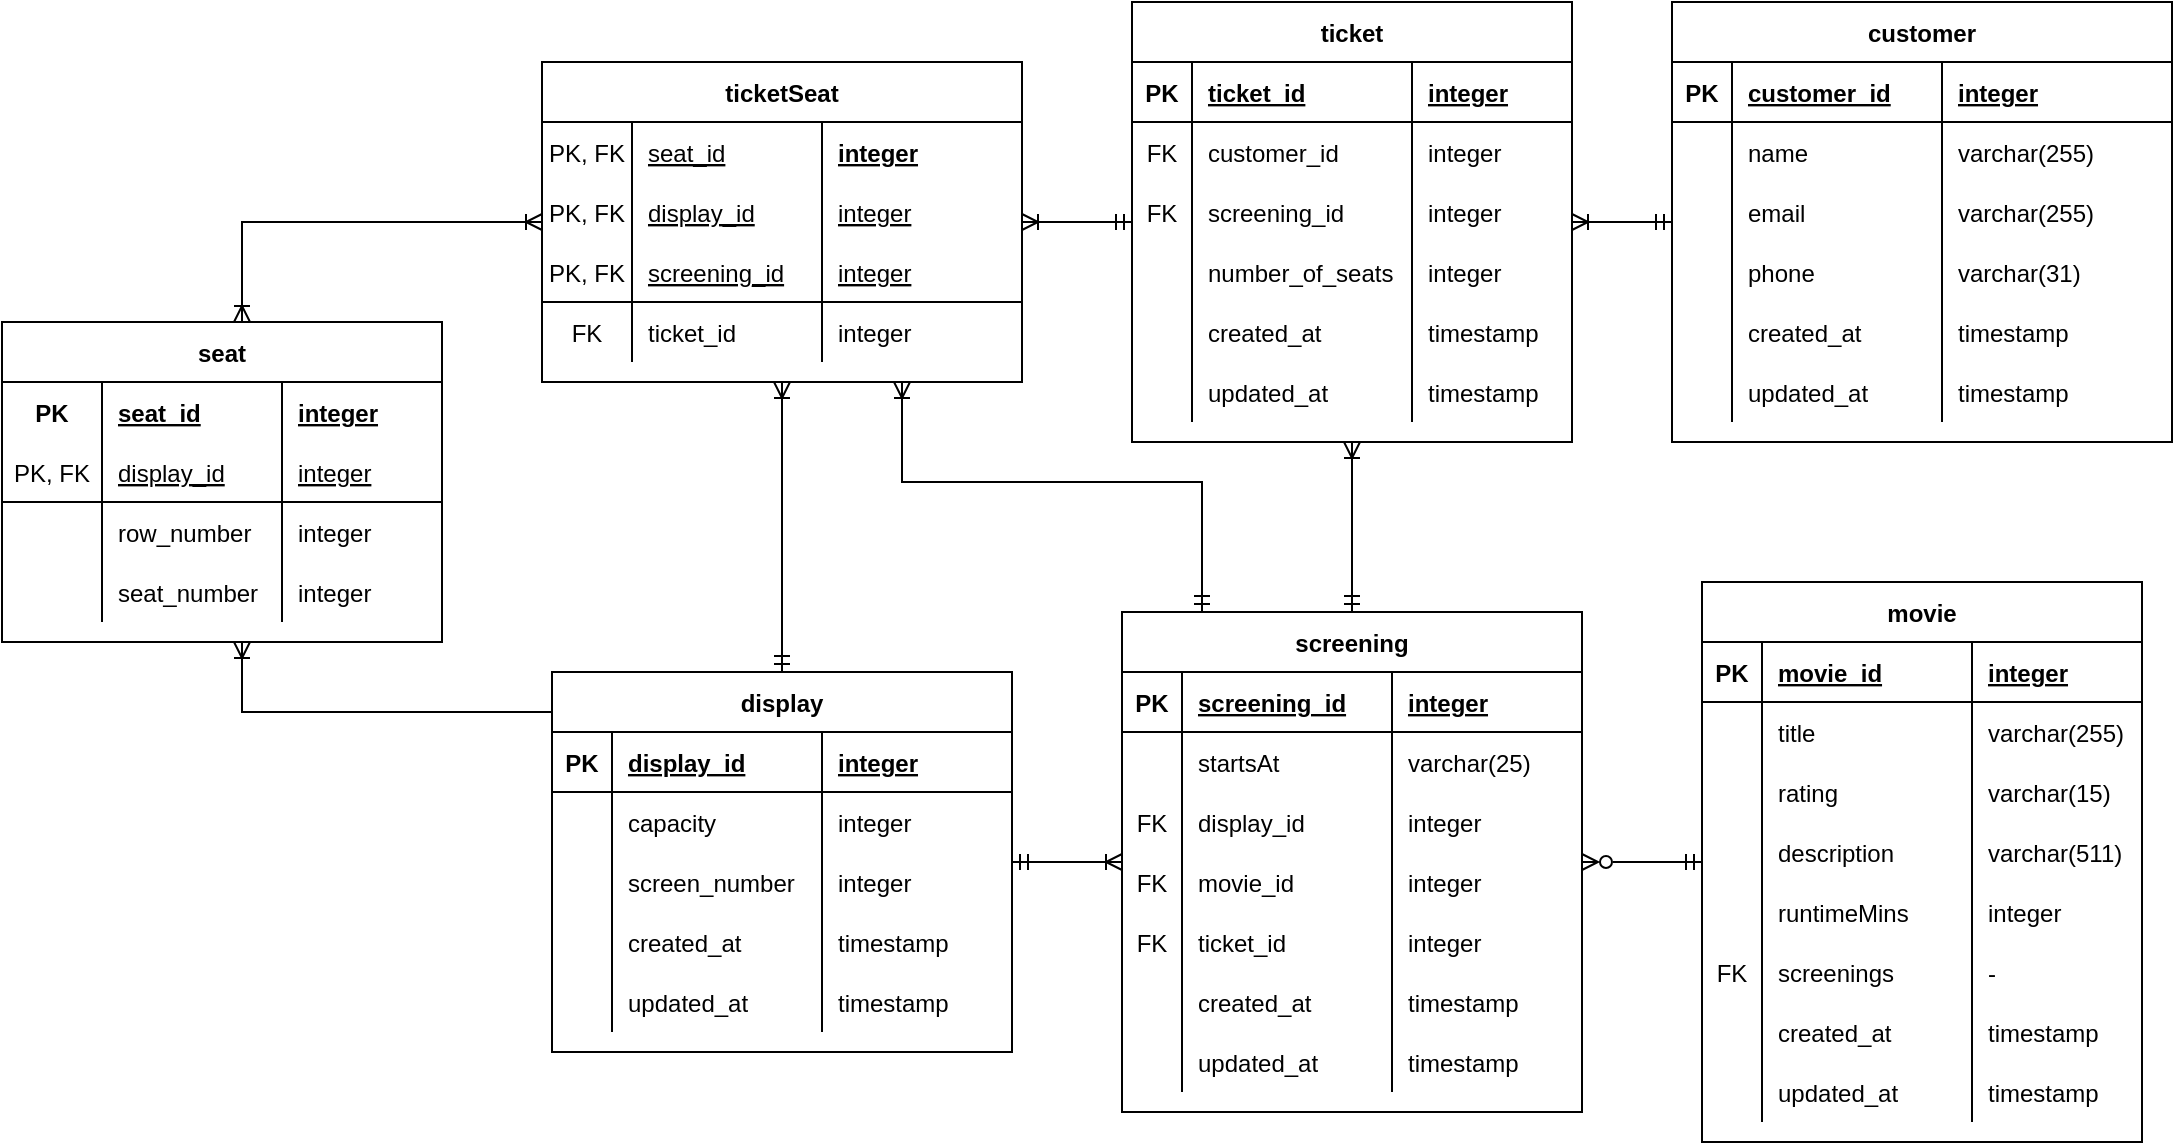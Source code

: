 <mxfile version="23.1.2" type="device">
  <diagram id="R2lEEEUBdFMjLlhIrx00" name="Page-1">
    <mxGraphModel dx="2284" dy="774" grid="1" gridSize="10" guides="1" tooltips="1" connect="1" arrows="1" fold="1" page="1" pageScale="1" pageWidth="850" pageHeight="1100" math="0" shadow="0" extFonts="Permanent Marker^https://fonts.googleapis.com/css?family=Permanent+Marker">
      <root>
        <mxCell id="0" />
        <mxCell id="1" parent="0" />
        <mxCell id="C-vyLk0tnHw3VtMMgP7b-23" value="ticket" style="shape=table;startSize=30;container=1;collapsible=1;childLayout=tableLayout;fixedRows=1;rowLines=0;fontStyle=1;align=center;resizeLast=1;" parent="1" vertex="1">
          <mxGeometry x="285" y="200" width="220" height="220" as="geometry" />
        </mxCell>
        <mxCell id="C-vyLk0tnHw3VtMMgP7b-24" value="" style="shape=partialRectangle;collapsible=0;dropTarget=0;pointerEvents=0;fillColor=none;points=[[0,0.5],[1,0.5]];portConstraint=eastwest;top=0;left=0;right=0;bottom=1;" parent="C-vyLk0tnHw3VtMMgP7b-23" vertex="1">
          <mxGeometry y="30" width="220" height="30" as="geometry" />
        </mxCell>
        <mxCell id="C-vyLk0tnHw3VtMMgP7b-25" value="PK" style="shape=partialRectangle;overflow=hidden;connectable=0;fillColor=none;top=0;left=0;bottom=0;right=0;fontStyle=1;" parent="C-vyLk0tnHw3VtMMgP7b-24" vertex="1">
          <mxGeometry width="30" height="30" as="geometry">
            <mxRectangle width="30" height="30" as="alternateBounds" />
          </mxGeometry>
        </mxCell>
        <mxCell id="C-vyLk0tnHw3VtMMgP7b-26" value="ticket_id" style="shape=partialRectangle;overflow=hidden;connectable=0;fillColor=none;top=0;left=0;bottom=0;right=0;align=left;spacingLeft=6;fontStyle=5;" parent="C-vyLk0tnHw3VtMMgP7b-24" vertex="1">
          <mxGeometry x="30" width="110" height="30" as="geometry">
            <mxRectangle width="110" height="30" as="alternateBounds" />
          </mxGeometry>
        </mxCell>
        <mxCell id="Tf2M2dXs2WBN8A7UbvzI-1" value="integer" style="shape=partialRectangle;overflow=hidden;connectable=0;fillColor=none;top=0;left=0;bottom=0;right=0;align=left;spacingLeft=6;fontStyle=5;" parent="C-vyLk0tnHw3VtMMgP7b-24" vertex="1">
          <mxGeometry x="140" width="80" height="30" as="geometry">
            <mxRectangle width="80" height="30" as="alternateBounds" />
          </mxGeometry>
        </mxCell>
        <mxCell id="C-vyLk0tnHw3VtMMgP7b-27" value="" style="shape=partialRectangle;collapsible=0;dropTarget=0;pointerEvents=0;fillColor=none;points=[[0,0.5],[1,0.5]];portConstraint=eastwest;top=0;left=0;right=0;bottom=0;" parent="C-vyLk0tnHw3VtMMgP7b-23" vertex="1">
          <mxGeometry y="60" width="220" height="30" as="geometry" />
        </mxCell>
        <mxCell id="C-vyLk0tnHw3VtMMgP7b-28" value="FK" style="shape=partialRectangle;overflow=hidden;connectable=0;fillColor=none;top=0;left=0;bottom=0;right=0;" parent="C-vyLk0tnHw3VtMMgP7b-27" vertex="1">
          <mxGeometry width="30" height="30" as="geometry">
            <mxRectangle width="30" height="30" as="alternateBounds" />
          </mxGeometry>
        </mxCell>
        <mxCell id="C-vyLk0tnHw3VtMMgP7b-29" value="customer_id" style="shape=partialRectangle;overflow=hidden;connectable=0;fillColor=none;top=0;left=0;bottom=0;right=0;align=left;spacingLeft=6;" parent="C-vyLk0tnHw3VtMMgP7b-27" vertex="1">
          <mxGeometry x="30" width="110" height="30" as="geometry">
            <mxRectangle width="110" height="30" as="alternateBounds" />
          </mxGeometry>
        </mxCell>
        <mxCell id="Tf2M2dXs2WBN8A7UbvzI-2" value="integer" style="shape=partialRectangle;overflow=hidden;connectable=0;fillColor=none;top=0;left=0;bottom=0;right=0;align=left;spacingLeft=6;" parent="C-vyLk0tnHw3VtMMgP7b-27" vertex="1">
          <mxGeometry x="140" width="80" height="30" as="geometry">
            <mxRectangle width="80" height="30" as="alternateBounds" />
          </mxGeometry>
        </mxCell>
        <mxCell id="Tf2M2dXs2WBN8A7UbvzI-134" value="" style="shape=partialRectangle;collapsible=0;dropTarget=0;pointerEvents=0;fillColor=none;points=[[0,0.5],[1,0.5]];portConstraint=eastwest;top=0;left=0;right=0;bottom=0;" parent="C-vyLk0tnHw3VtMMgP7b-23" vertex="1">
          <mxGeometry y="90" width="220" height="30" as="geometry" />
        </mxCell>
        <mxCell id="Tf2M2dXs2WBN8A7UbvzI-135" value="FK" style="shape=partialRectangle;overflow=hidden;connectable=0;fillColor=none;top=0;left=0;bottom=0;right=0;" parent="Tf2M2dXs2WBN8A7UbvzI-134" vertex="1">
          <mxGeometry width="30" height="30" as="geometry">
            <mxRectangle width="30" height="30" as="alternateBounds" />
          </mxGeometry>
        </mxCell>
        <mxCell id="Tf2M2dXs2WBN8A7UbvzI-136" value="screening_id" style="shape=partialRectangle;overflow=hidden;connectable=0;fillColor=none;top=0;left=0;bottom=0;right=0;align=left;spacingLeft=6;" parent="Tf2M2dXs2WBN8A7UbvzI-134" vertex="1">
          <mxGeometry x="30" width="110" height="30" as="geometry">
            <mxRectangle width="110" height="30" as="alternateBounds" />
          </mxGeometry>
        </mxCell>
        <mxCell id="Tf2M2dXs2WBN8A7UbvzI-137" value="integer" style="shape=partialRectangle;overflow=hidden;connectable=0;fillColor=none;top=0;left=0;bottom=0;right=0;align=left;spacingLeft=6;" parent="Tf2M2dXs2WBN8A7UbvzI-134" vertex="1">
          <mxGeometry x="140" width="80" height="30" as="geometry">
            <mxRectangle width="80" height="30" as="alternateBounds" />
          </mxGeometry>
        </mxCell>
        <mxCell id="Tf2M2dXs2WBN8A7UbvzI-187" value="" style="shape=partialRectangle;collapsible=0;dropTarget=0;pointerEvents=0;fillColor=none;points=[[0,0.5],[1,0.5]];portConstraint=eastwest;top=0;left=0;right=0;bottom=0;" parent="C-vyLk0tnHw3VtMMgP7b-23" vertex="1">
          <mxGeometry y="120" width="220" height="30" as="geometry" />
        </mxCell>
        <mxCell id="Tf2M2dXs2WBN8A7UbvzI-188" value="" style="shape=partialRectangle;overflow=hidden;connectable=0;fillColor=none;top=0;left=0;bottom=0;right=0;" parent="Tf2M2dXs2WBN8A7UbvzI-187" vertex="1">
          <mxGeometry width="30" height="30" as="geometry">
            <mxRectangle width="30" height="30" as="alternateBounds" />
          </mxGeometry>
        </mxCell>
        <mxCell id="Tf2M2dXs2WBN8A7UbvzI-189" value="number_of_seats" style="shape=partialRectangle;overflow=hidden;connectable=0;fillColor=none;top=0;left=0;bottom=0;right=0;align=left;spacingLeft=6;" parent="Tf2M2dXs2WBN8A7UbvzI-187" vertex="1">
          <mxGeometry x="30" width="110" height="30" as="geometry">
            <mxRectangle width="110" height="30" as="alternateBounds" />
          </mxGeometry>
        </mxCell>
        <mxCell id="Tf2M2dXs2WBN8A7UbvzI-190" value="integer" style="shape=partialRectangle;overflow=hidden;connectable=0;fillColor=none;top=0;left=0;bottom=0;right=0;align=left;spacingLeft=6;" parent="Tf2M2dXs2WBN8A7UbvzI-187" vertex="1">
          <mxGeometry x="140" width="80" height="30" as="geometry">
            <mxRectangle width="80" height="30" as="alternateBounds" />
          </mxGeometry>
        </mxCell>
        <mxCell id="XKIDPTuCICJZPU0VLD_5-26" value="" style="shape=partialRectangle;collapsible=0;dropTarget=0;pointerEvents=0;fillColor=none;points=[[0,0.5],[1,0.5]];portConstraint=eastwest;top=0;left=0;right=0;bottom=0;" vertex="1" parent="C-vyLk0tnHw3VtMMgP7b-23">
          <mxGeometry y="150" width="220" height="30" as="geometry" />
        </mxCell>
        <mxCell id="XKIDPTuCICJZPU0VLD_5-27" value="" style="shape=partialRectangle;overflow=hidden;connectable=0;fillColor=none;top=0;left=0;bottom=0;right=0;" vertex="1" parent="XKIDPTuCICJZPU0VLD_5-26">
          <mxGeometry width="30" height="30" as="geometry">
            <mxRectangle width="30" height="30" as="alternateBounds" />
          </mxGeometry>
        </mxCell>
        <mxCell id="XKIDPTuCICJZPU0VLD_5-28" value="created_at" style="shape=partialRectangle;overflow=hidden;connectable=0;fillColor=none;top=0;left=0;bottom=0;right=0;align=left;spacingLeft=6;" vertex="1" parent="XKIDPTuCICJZPU0VLD_5-26">
          <mxGeometry x="30" width="110" height="30" as="geometry">
            <mxRectangle width="110" height="30" as="alternateBounds" />
          </mxGeometry>
        </mxCell>
        <mxCell id="XKIDPTuCICJZPU0VLD_5-29" value="timestamp " style="shape=partialRectangle;overflow=hidden;connectable=0;fillColor=none;top=0;left=0;bottom=0;right=0;align=left;spacingLeft=6;" vertex="1" parent="XKIDPTuCICJZPU0VLD_5-26">
          <mxGeometry x="140" width="80" height="30" as="geometry">
            <mxRectangle width="80" height="30" as="alternateBounds" />
          </mxGeometry>
        </mxCell>
        <mxCell id="XKIDPTuCICJZPU0VLD_5-30" value="" style="shape=partialRectangle;collapsible=0;dropTarget=0;pointerEvents=0;fillColor=none;points=[[0,0.5],[1,0.5]];portConstraint=eastwest;top=0;left=0;right=0;bottom=0;" vertex="1" parent="C-vyLk0tnHw3VtMMgP7b-23">
          <mxGeometry y="180" width="220" height="30" as="geometry" />
        </mxCell>
        <mxCell id="XKIDPTuCICJZPU0VLD_5-31" value="" style="shape=partialRectangle;overflow=hidden;connectable=0;fillColor=none;top=0;left=0;bottom=0;right=0;" vertex="1" parent="XKIDPTuCICJZPU0VLD_5-30">
          <mxGeometry width="30" height="30" as="geometry">
            <mxRectangle width="30" height="30" as="alternateBounds" />
          </mxGeometry>
        </mxCell>
        <mxCell id="XKIDPTuCICJZPU0VLD_5-32" value="updated_at" style="shape=partialRectangle;overflow=hidden;connectable=0;fillColor=none;top=0;left=0;bottom=0;right=0;align=left;spacingLeft=6;" vertex="1" parent="XKIDPTuCICJZPU0VLD_5-30">
          <mxGeometry x="30" width="110" height="30" as="geometry">
            <mxRectangle width="110" height="30" as="alternateBounds" />
          </mxGeometry>
        </mxCell>
        <mxCell id="XKIDPTuCICJZPU0VLD_5-33" value="timestamp " style="shape=partialRectangle;overflow=hidden;connectable=0;fillColor=none;top=0;left=0;bottom=0;right=0;align=left;spacingLeft=6;" vertex="1" parent="XKIDPTuCICJZPU0VLD_5-30">
          <mxGeometry x="140" width="80" height="30" as="geometry">
            <mxRectangle width="80" height="30" as="alternateBounds" />
          </mxGeometry>
        </mxCell>
        <mxCell id="Tf2M2dXs2WBN8A7UbvzI-161" style="edgeStyle=orthogonalEdgeStyle;rounded=0;orthogonalLoop=1;jettySize=auto;html=1;endArrow=ERoneToMany;endFill=0;startArrow=ERmandOne;startFill=0;" parent="1" source="Tf2M2dXs2WBN8A7UbvzI-7" target="C-vyLk0tnHw3VtMMgP7b-23" edge="1">
          <mxGeometry relative="1" as="geometry" />
        </mxCell>
        <mxCell id="XKIDPTuCICJZPU0VLD_5-6" style="edgeStyle=orthogonalEdgeStyle;rounded=0;orthogonalLoop=1;jettySize=auto;html=1;startArrow=ERmandOne;startFill=0;endArrow=ERoneToMany;endFill=0;" edge="1" parent="1" source="Tf2M2dXs2WBN8A7UbvzI-7" target="da01DfQkahHVoAJEi5zR-56">
          <mxGeometry relative="1" as="geometry">
            <Array as="points">
              <mxPoint x="320" y="440" />
              <mxPoint x="170" y="440" />
            </Array>
          </mxGeometry>
        </mxCell>
        <mxCell id="Tf2M2dXs2WBN8A7UbvzI-7" value="screening" style="shape=table;startSize=30;container=1;collapsible=1;childLayout=tableLayout;fixedRows=1;rowLines=0;fontStyle=1;align=center;resizeLast=1;" parent="1" vertex="1">
          <mxGeometry x="280" y="505" width="230" height="250" as="geometry" />
        </mxCell>
        <mxCell id="Tf2M2dXs2WBN8A7UbvzI-8" value="" style="shape=partialRectangle;collapsible=0;dropTarget=0;pointerEvents=0;fillColor=none;points=[[0,0.5],[1,0.5]];portConstraint=eastwest;top=0;left=0;right=0;bottom=1;" parent="Tf2M2dXs2WBN8A7UbvzI-7" vertex="1">
          <mxGeometry y="30" width="230" height="30" as="geometry" />
        </mxCell>
        <mxCell id="Tf2M2dXs2WBN8A7UbvzI-9" value="PK" style="shape=partialRectangle;overflow=hidden;connectable=0;fillColor=none;top=0;left=0;bottom=0;right=0;fontStyle=1;" parent="Tf2M2dXs2WBN8A7UbvzI-8" vertex="1">
          <mxGeometry width="30" height="30" as="geometry">
            <mxRectangle width="30" height="30" as="alternateBounds" />
          </mxGeometry>
        </mxCell>
        <mxCell id="Tf2M2dXs2WBN8A7UbvzI-10" value="screening_id" style="shape=partialRectangle;overflow=hidden;connectable=0;fillColor=none;top=0;left=0;bottom=0;right=0;align=left;spacingLeft=6;fontStyle=5;" parent="Tf2M2dXs2WBN8A7UbvzI-8" vertex="1">
          <mxGeometry x="30" width="105" height="30" as="geometry">
            <mxRectangle width="105" height="30" as="alternateBounds" />
          </mxGeometry>
        </mxCell>
        <mxCell id="Tf2M2dXs2WBN8A7UbvzI-11" value="integer" style="shape=partialRectangle;overflow=hidden;connectable=0;fillColor=none;top=0;left=0;bottom=0;right=0;align=left;spacingLeft=6;fontStyle=5;" parent="Tf2M2dXs2WBN8A7UbvzI-8" vertex="1">
          <mxGeometry x="135" width="95" height="30" as="geometry">
            <mxRectangle width="95" height="30" as="alternateBounds" />
          </mxGeometry>
        </mxCell>
        <mxCell id="Tf2M2dXs2WBN8A7UbvzI-83" value="" style="shape=partialRectangle;collapsible=0;dropTarget=0;pointerEvents=0;fillColor=none;points=[[0,0.5],[1,0.5]];portConstraint=eastwest;top=0;left=0;right=0;bottom=0;" parent="Tf2M2dXs2WBN8A7UbvzI-7" vertex="1">
          <mxGeometry y="60" width="230" height="30" as="geometry" />
        </mxCell>
        <mxCell id="Tf2M2dXs2WBN8A7UbvzI-84" value="" style="shape=partialRectangle;overflow=hidden;connectable=0;fillColor=none;top=0;left=0;bottom=0;right=0;" parent="Tf2M2dXs2WBN8A7UbvzI-83" vertex="1">
          <mxGeometry width="30" height="30" as="geometry">
            <mxRectangle width="30" height="30" as="alternateBounds" />
          </mxGeometry>
        </mxCell>
        <mxCell id="Tf2M2dXs2WBN8A7UbvzI-85" value="startsAt" style="shape=partialRectangle;overflow=hidden;connectable=0;fillColor=none;top=0;left=0;bottom=0;right=0;align=left;spacingLeft=6;" parent="Tf2M2dXs2WBN8A7UbvzI-83" vertex="1">
          <mxGeometry x="30" width="105" height="30" as="geometry">
            <mxRectangle width="105" height="30" as="alternateBounds" />
          </mxGeometry>
        </mxCell>
        <mxCell id="Tf2M2dXs2WBN8A7UbvzI-86" value="varchar(25)" style="shape=partialRectangle;overflow=hidden;connectable=0;fillColor=none;top=0;left=0;bottom=0;right=0;align=left;spacingLeft=6;" parent="Tf2M2dXs2WBN8A7UbvzI-83" vertex="1">
          <mxGeometry x="135" width="95" height="30" as="geometry">
            <mxRectangle width="95" height="30" as="alternateBounds" />
          </mxGeometry>
        </mxCell>
        <mxCell id="Tf2M2dXs2WBN8A7UbvzI-12" value="" style="shape=partialRectangle;collapsible=0;dropTarget=0;pointerEvents=0;fillColor=none;points=[[0,0.5],[1,0.5]];portConstraint=eastwest;top=0;left=0;right=0;bottom=0;" parent="Tf2M2dXs2WBN8A7UbvzI-7" vertex="1">
          <mxGeometry y="90" width="230" height="30" as="geometry" />
        </mxCell>
        <mxCell id="Tf2M2dXs2WBN8A7UbvzI-13" value="FK" style="shape=partialRectangle;overflow=hidden;connectable=0;fillColor=none;top=0;left=0;bottom=0;right=0;" parent="Tf2M2dXs2WBN8A7UbvzI-12" vertex="1">
          <mxGeometry width="30" height="30" as="geometry">
            <mxRectangle width="30" height="30" as="alternateBounds" />
          </mxGeometry>
        </mxCell>
        <mxCell id="Tf2M2dXs2WBN8A7UbvzI-14" value="display_id" style="shape=partialRectangle;overflow=hidden;connectable=0;fillColor=none;top=0;left=0;bottom=0;right=0;align=left;spacingLeft=6;" parent="Tf2M2dXs2WBN8A7UbvzI-12" vertex="1">
          <mxGeometry x="30" width="105" height="30" as="geometry">
            <mxRectangle width="105" height="30" as="alternateBounds" />
          </mxGeometry>
        </mxCell>
        <mxCell id="Tf2M2dXs2WBN8A7UbvzI-15" value="integer" style="shape=partialRectangle;overflow=hidden;connectable=0;fillColor=none;top=0;left=0;bottom=0;right=0;align=left;spacingLeft=6;" parent="Tf2M2dXs2WBN8A7UbvzI-12" vertex="1">
          <mxGeometry x="135" width="95" height="30" as="geometry">
            <mxRectangle width="95" height="30" as="alternateBounds" />
          </mxGeometry>
        </mxCell>
        <mxCell id="Tf2M2dXs2WBN8A7UbvzI-87" value="" style="shape=partialRectangle;collapsible=0;dropTarget=0;pointerEvents=0;fillColor=none;points=[[0,0.5],[1,0.5]];portConstraint=eastwest;top=0;left=0;right=0;bottom=0;" parent="Tf2M2dXs2WBN8A7UbvzI-7" vertex="1">
          <mxGeometry y="120" width="230" height="30" as="geometry" />
        </mxCell>
        <mxCell id="Tf2M2dXs2WBN8A7UbvzI-88" value="FK" style="shape=partialRectangle;overflow=hidden;connectable=0;fillColor=none;top=0;left=0;bottom=0;right=0;" parent="Tf2M2dXs2WBN8A7UbvzI-87" vertex="1">
          <mxGeometry width="30" height="30" as="geometry">
            <mxRectangle width="30" height="30" as="alternateBounds" />
          </mxGeometry>
        </mxCell>
        <mxCell id="Tf2M2dXs2WBN8A7UbvzI-89" value="movie_id" style="shape=partialRectangle;overflow=hidden;connectable=0;fillColor=none;top=0;left=0;bottom=0;right=0;align=left;spacingLeft=6;" parent="Tf2M2dXs2WBN8A7UbvzI-87" vertex="1">
          <mxGeometry x="30" width="105" height="30" as="geometry">
            <mxRectangle width="105" height="30" as="alternateBounds" />
          </mxGeometry>
        </mxCell>
        <mxCell id="Tf2M2dXs2WBN8A7UbvzI-90" value="integer" style="shape=partialRectangle;overflow=hidden;connectable=0;fillColor=none;top=0;left=0;bottom=0;right=0;align=left;spacingLeft=6;" parent="Tf2M2dXs2WBN8A7UbvzI-87" vertex="1">
          <mxGeometry x="135" width="95" height="30" as="geometry">
            <mxRectangle width="95" height="30" as="alternateBounds" />
          </mxGeometry>
        </mxCell>
        <mxCell id="Tf2M2dXs2WBN8A7UbvzI-162" value="" style="shape=partialRectangle;collapsible=0;dropTarget=0;pointerEvents=0;fillColor=none;points=[[0,0.5],[1,0.5]];portConstraint=eastwest;top=0;left=0;right=0;bottom=0;" parent="Tf2M2dXs2WBN8A7UbvzI-7" vertex="1">
          <mxGeometry y="150" width="230" height="30" as="geometry" />
        </mxCell>
        <mxCell id="Tf2M2dXs2WBN8A7UbvzI-163" value="FK" style="shape=partialRectangle;overflow=hidden;connectable=0;fillColor=none;top=0;left=0;bottom=0;right=0;" parent="Tf2M2dXs2WBN8A7UbvzI-162" vertex="1">
          <mxGeometry width="30" height="30" as="geometry">
            <mxRectangle width="30" height="30" as="alternateBounds" />
          </mxGeometry>
        </mxCell>
        <mxCell id="Tf2M2dXs2WBN8A7UbvzI-164" value="ticket_id" style="shape=partialRectangle;overflow=hidden;connectable=0;fillColor=none;top=0;left=0;bottom=0;right=0;align=left;spacingLeft=6;" parent="Tf2M2dXs2WBN8A7UbvzI-162" vertex="1">
          <mxGeometry x="30" width="105" height="30" as="geometry">
            <mxRectangle width="105" height="30" as="alternateBounds" />
          </mxGeometry>
        </mxCell>
        <mxCell id="Tf2M2dXs2WBN8A7UbvzI-165" value="integer" style="shape=partialRectangle;overflow=hidden;connectable=0;fillColor=none;top=0;left=0;bottom=0;right=0;align=left;spacingLeft=6;" parent="Tf2M2dXs2WBN8A7UbvzI-162" vertex="1">
          <mxGeometry x="135" width="95" height="30" as="geometry">
            <mxRectangle width="95" height="30" as="alternateBounds" />
          </mxGeometry>
        </mxCell>
        <mxCell id="Tf2M2dXs2WBN8A7UbvzI-126" value="" style="shape=partialRectangle;collapsible=0;dropTarget=0;pointerEvents=0;fillColor=none;points=[[0,0.5],[1,0.5]];portConstraint=eastwest;top=0;left=0;right=0;bottom=0;" parent="Tf2M2dXs2WBN8A7UbvzI-7" vertex="1">
          <mxGeometry y="180" width="230" height="30" as="geometry" />
        </mxCell>
        <mxCell id="Tf2M2dXs2WBN8A7UbvzI-127" value="" style="shape=partialRectangle;overflow=hidden;connectable=0;fillColor=none;top=0;left=0;bottom=0;right=0;" parent="Tf2M2dXs2WBN8A7UbvzI-126" vertex="1">
          <mxGeometry width="30" height="30" as="geometry">
            <mxRectangle width="30" height="30" as="alternateBounds" />
          </mxGeometry>
        </mxCell>
        <mxCell id="Tf2M2dXs2WBN8A7UbvzI-128" value="created_at" style="shape=partialRectangle;overflow=hidden;connectable=0;fillColor=none;top=0;left=0;bottom=0;right=0;align=left;spacingLeft=6;" parent="Tf2M2dXs2WBN8A7UbvzI-126" vertex="1">
          <mxGeometry x="30" width="105" height="30" as="geometry">
            <mxRectangle width="105" height="30" as="alternateBounds" />
          </mxGeometry>
        </mxCell>
        <mxCell id="Tf2M2dXs2WBN8A7UbvzI-129" value="timestamp " style="shape=partialRectangle;overflow=hidden;connectable=0;fillColor=none;top=0;left=0;bottom=0;right=0;align=left;spacingLeft=6;" parent="Tf2M2dXs2WBN8A7UbvzI-126" vertex="1">
          <mxGeometry x="135" width="95" height="30" as="geometry">
            <mxRectangle width="95" height="30" as="alternateBounds" />
          </mxGeometry>
        </mxCell>
        <mxCell id="Tf2M2dXs2WBN8A7UbvzI-130" value="" style="shape=partialRectangle;collapsible=0;dropTarget=0;pointerEvents=0;fillColor=none;points=[[0,0.5],[1,0.5]];portConstraint=eastwest;top=0;left=0;right=0;bottom=0;" parent="Tf2M2dXs2WBN8A7UbvzI-7" vertex="1">
          <mxGeometry y="210" width="230" height="30" as="geometry" />
        </mxCell>
        <mxCell id="Tf2M2dXs2WBN8A7UbvzI-131" value="" style="shape=partialRectangle;overflow=hidden;connectable=0;fillColor=none;top=0;left=0;bottom=0;right=0;" parent="Tf2M2dXs2WBN8A7UbvzI-130" vertex="1">
          <mxGeometry width="30" height="30" as="geometry">
            <mxRectangle width="30" height="30" as="alternateBounds" />
          </mxGeometry>
        </mxCell>
        <mxCell id="Tf2M2dXs2WBN8A7UbvzI-132" value="updated_at" style="shape=partialRectangle;overflow=hidden;connectable=0;fillColor=none;top=0;left=0;bottom=0;right=0;align=left;spacingLeft=6;" parent="Tf2M2dXs2WBN8A7UbvzI-130" vertex="1">
          <mxGeometry x="30" width="105" height="30" as="geometry">
            <mxRectangle width="105" height="30" as="alternateBounds" />
          </mxGeometry>
        </mxCell>
        <mxCell id="Tf2M2dXs2WBN8A7UbvzI-133" value="timestamp " style="shape=partialRectangle;overflow=hidden;connectable=0;fillColor=none;top=0;left=0;bottom=0;right=0;align=left;spacingLeft=6;" parent="Tf2M2dXs2WBN8A7UbvzI-130" vertex="1">
          <mxGeometry x="135" width="95" height="30" as="geometry">
            <mxRectangle width="95" height="30" as="alternateBounds" />
          </mxGeometry>
        </mxCell>
        <mxCell id="Tf2M2dXs2WBN8A7UbvzI-16" value="movie" style="shape=table;startSize=30;container=1;collapsible=1;childLayout=tableLayout;fixedRows=1;rowLines=0;fontStyle=1;align=center;resizeLast=1;" parent="1" vertex="1">
          <mxGeometry x="570" y="490" width="220" height="280" as="geometry" />
        </mxCell>
        <mxCell id="Tf2M2dXs2WBN8A7UbvzI-17" value="" style="shape=partialRectangle;collapsible=0;dropTarget=0;pointerEvents=0;fillColor=none;points=[[0,0.5],[1,0.5]];portConstraint=eastwest;top=0;left=0;right=0;bottom=1;" parent="Tf2M2dXs2WBN8A7UbvzI-16" vertex="1">
          <mxGeometry y="30" width="220" height="30" as="geometry" />
        </mxCell>
        <mxCell id="Tf2M2dXs2WBN8A7UbvzI-18" value="PK" style="shape=partialRectangle;overflow=hidden;connectable=0;fillColor=none;top=0;left=0;bottom=0;right=0;fontStyle=1;" parent="Tf2M2dXs2WBN8A7UbvzI-17" vertex="1">
          <mxGeometry width="30" height="30" as="geometry">
            <mxRectangle width="30" height="30" as="alternateBounds" />
          </mxGeometry>
        </mxCell>
        <mxCell id="Tf2M2dXs2WBN8A7UbvzI-19" value="movie_id" style="shape=partialRectangle;overflow=hidden;connectable=0;fillColor=none;top=0;left=0;bottom=0;right=0;align=left;spacingLeft=6;fontStyle=5;" parent="Tf2M2dXs2WBN8A7UbvzI-17" vertex="1">
          <mxGeometry x="30" width="105" height="30" as="geometry">
            <mxRectangle width="105" height="30" as="alternateBounds" />
          </mxGeometry>
        </mxCell>
        <mxCell id="Tf2M2dXs2WBN8A7UbvzI-20" value="integer" style="shape=partialRectangle;overflow=hidden;connectable=0;fillColor=none;top=0;left=0;bottom=0;right=0;align=left;spacingLeft=6;fontStyle=5;" parent="Tf2M2dXs2WBN8A7UbvzI-17" vertex="1">
          <mxGeometry x="135" width="85" height="30" as="geometry">
            <mxRectangle width="85" height="30" as="alternateBounds" />
          </mxGeometry>
        </mxCell>
        <mxCell id="Tf2M2dXs2WBN8A7UbvzI-21" value="" style="shape=partialRectangle;collapsible=0;dropTarget=0;pointerEvents=0;fillColor=none;points=[[0,0.5],[1,0.5]];portConstraint=eastwest;top=0;left=0;right=0;bottom=0;" parent="Tf2M2dXs2WBN8A7UbvzI-16" vertex="1">
          <mxGeometry y="60" width="220" height="30" as="geometry" />
        </mxCell>
        <mxCell id="Tf2M2dXs2WBN8A7UbvzI-22" value="" style="shape=partialRectangle;overflow=hidden;connectable=0;fillColor=none;top=0;left=0;bottom=0;right=0;" parent="Tf2M2dXs2WBN8A7UbvzI-21" vertex="1">
          <mxGeometry width="30" height="30" as="geometry">
            <mxRectangle width="30" height="30" as="alternateBounds" />
          </mxGeometry>
        </mxCell>
        <mxCell id="Tf2M2dXs2WBN8A7UbvzI-23" value="title" style="shape=partialRectangle;overflow=hidden;connectable=0;fillColor=none;top=0;left=0;bottom=0;right=0;align=left;spacingLeft=6;" parent="Tf2M2dXs2WBN8A7UbvzI-21" vertex="1">
          <mxGeometry x="30" width="105" height="30" as="geometry">
            <mxRectangle width="105" height="30" as="alternateBounds" />
          </mxGeometry>
        </mxCell>
        <mxCell id="Tf2M2dXs2WBN8A7UbvzI-24" value="varchar(255)" style="shape=partialRectangle;overflow=hidden;connectable=0;fillColor=none;top=0;left=0;bottom=0;right=0;align=left;spacingLeft=6;" parent="Tf2M2dXs2WBN8A7UbvzI-21" vertex="1">
          <mxGeometry x="135" width="85" height="30" as="geometry">
            <mxRectangle width="85" height="30" as="alternateBounds" />
          </mxGeometry>
        </mxCell>
        <mxCell id="Tf2M2dXs2WBN8A7UbvzI-42" value="" style="shape=partialRectangle;collapsible=0;dropTarget=0;pointerEvents=0;fillColor=none;points=[[0,0.5],[1,0.5]];portConstraint=eastwest;top=0;left=0;right=0;bottom=0;" parent="Tf2M2dXs2WBN8A7UbvzI-16" vertex="1">
          <mxGeometry y="90" width="220" height="30" as="geometry" />
        </mxCell>
        <mxCell id="Tf2M2dXs2WBN8A7UbvzI-43" value="" style="shape=partialRectangle;overflow=hidden;connectable=0;fillColor=none;top=0;left=0;bottom=0;right=0;" parent="Tf2M2dXs2WBN8A7UbvzI-42" vertex="1">
          <mxGeometry width="30" height="30" as="geometry">
            <mxRectangle width="30" height="30" as="alternateBounds" />
          </mxGeometry>
        </mxCell>
        <mxCell id="Tf2M2dXs2WBN8A7UbvzI-44" value="rating" style="shape=partialRectangle;overflow=hidden;connectable=0;fillColor=none;top=0;left=0;bottom=0;right=0;align=left;spacingLeft=6;" parent="Tf2M2dXs2WBN8A7UbvzI-42" vertex="1">
          <mxGeometry x="30" width="105" height="30" as="geometry">
            <mxRectangle width="105" height="30" as="alternateBounds" />
          </mxGeometry>
        </mxCell>
        <mxCell id="Tf2M2dXs2WBN8A7UbvzI-45" value="varchar(15)" style="shape=partialRectangle;overflow=hidden;connectable=0;fillColor=none;top=0;left=0;bottom=0;right=0;align=left;spacingLeft=6;" parent="Tf2M2dXs2WBN8A7UbvzI-42" vertex="1">
          <mxGeometry x="135" width="85" height="30" as="geometry">
            <mxRectangle width="85" height="30" as="alternateBounds" />
          </mxGeometry>
        </mxCell>
        <mxCell id="Tf2M2dXs2WBN8A7UbvzI-46" value="" style="shape=partialRectangle;collapsible=0;dropTarget=0;pointerEvents=0;fillColor=none;points=[[0,0.5],[1,0.5]];portConstraint=eastwest;top=0;left=0;right=0;bottom=0;" parent="Tf2M2dXs2WBN8A7UbvzI-16" vertex="1">
          <mxGeometry y="120" width="220" height="30" as="geometry" />
        </mxCell>
        <mxCell id="Tf2M2dXs2WBN8A7UbvzI-47" value="" style="shape=partialRectangle;overflow=hidden;connectable=0;fillColor=none;top=0;left=0;bottom=0;right=0;" parent="Tf2M2dXs2WBN8A7UbvzI-46" vertex="1">
          <mxGeometry width="30" height="30" as="geometry">
            <mxRectangle width="30" height="30" as="alternateBounds" />
          </mxGeometry>
        </mxCell>
        <mxCell id="Tf2M2dXs2WBN8A7UbvzI-48" value="description" style="shape=partialRectangle;overflow=hidden;connectable=0;fillColor=none;top=0;left=0;bottom=0;right=0;align=left;spacingLeft=6;" parent="Tf2M2dXs2WBN8A7UbvzI-46" vertex="1">
          <mxGeometry x="30" width="105" height="30" as="geometry">
            <mxRectangle width="105" height="30" as="alternateBounds" />
          </mxGeometry>
        </mxCell>
        <mxCell id="Tf2M2dXs2WBN8A7UbvzI-49" value="varchar(511)" style="shape=partialRectangle;overflow=hidden;connectable=0;fillColor=none;top=0;left=0;bottom=0;right=0;align=left;spacingLeft=6;" parent="Tf2M2dXs2WBN8A7UbvzI-46" vertex="1">
          <mxGeometry x="135" width="85" height="30" as="geometry">
            <mxRectangle width="85" height="30" as="alternateBounds" />
          </mxGeometry>
        </mxCell>
        <mxCell id="Tf2M2dXs2WBN8A7UbvzI-67" value="" style="shape=partialRectangle;collapsible=0;dropTarget=0;pointerEvents=0;fillColor=none;points=[[0,0.5],[1,0.5]];portConstraint=eastwest;top=0;left=0;right=0;bottom=0;" parent="Tf2M2dXs2WBN8A7UbvzI-16" vertex="1">
          <mxGeometry y="150" width="220" height="30" as="geometry" />
        </mxCell>
        <mxCell id="Tf2M2dXs2WBN8A7UbvzI-68" value="" style="shape=partialRectangle;overflow=hidden;connectable=0;fillColor=none;top=0;left=0;bottom=0;right=0;" parent="Tf2M2dXs2WBN8A7UbvzI-67" vertex="1">
          <mxGeometry width="30" height="30" as="geometry">
            <mxRectangle width="30" height="30" as="alternateBounds" />
          </mxGeometry>
        </mxCell>
        <mxCell id="Tf2M2dXs2WBN8A7UbvzI-69" value="runtimeMins" style="shape=partialRectangle;overflow=hidden;connectable=0;fillColor=none;top=0;left=0;bottom=0;right=0;align=left;spacingLeft=6;" parent="Tf2M2dXs2WBN8A7UbvzI-67" vertex="1">
          <mxGeometry x="30" width="105" height="30" as="geometry">
            <mxRectangle width="105" height="30" as="alternateBounds" />
          </mxGeometry>
        </mxCell>
        <mxCell id="Tf2M2dXs2WBN8A7UbvzI-70" value="integer" style="shape=partialRectangle;overflow=hidden;connectable=0;fillColor=none;top=0;left=0;bottom=0;right=0;align=left;spacingLeft=6;" parent="Tf2M2dXs2WBN8A7UbvzI-67" vertex="1">
          <mxGeometry x="135" width="85" height="30" as="geometry">
            <mxRectangle width="85" height="30" as="alternateBounds" />
          </mxGeometry>
        </mxCell>
        <mxCell id="Tf2M2dXs2WBN8A7UbvzI-71" value="" style="shape=partialRectangle;collapsible=0;dropTarget=0;pointerEvents=0;fillColor=none;points=[[0,0.5],[1,0.5]];portConstraint=eastwest;top=0;left=0;right=0;bottom=0;" parent="Tf2M2dXs2WBN8A7UbvzI-16" vertex="1">
          <mxGeometry y="180" width="220" height="30" as="geometry" />
        </mxCell>
        <mxCell id="Tf2M2dXs2WBN8A7UbvzI-72" value="FK" style="shape=partialRectangle;overflow=hidden;connectable=0;fillColor=none;top=0;left=0;bottom=0;right=0;" parent="Tf2M2dXs2WBN8A7UbvzI-71" vertex="1">
          <mxGeometry width="30" height="30" as="geometry">
            <mxRectangle width="30" height="30" as="alternateBounds" />
          </mxGeometry>
        </mxCell>
        <mxCell id="Tf2M2dXs2WBN8A7UbvzI-73" value="screenings" style="shape=partialRectangle;overflow=hidden;connectable=0;fillColor=none;top=0;left=0;bottom=0;right=0;align=left;spacingLeft=6;" parent="Tf2M2dXs2WBN8A7UbvzI-71" vertex="1">
          <mxGeometry x="30" width="105" height="30" as="geometry">
            <mxRectangle width="105" height="30" as="alternateBounds" />
          </mxGeometry>
        </mxCell>
        <mxCell id="Tf2M2dXs2WBN8A7UbvzI-74" value="-" style="shape=partialRectangle;overflow=hidden;connectable=0;fillColor=none;top=0;left=0;bottom=0;right=0;align=left;spacingLeft=6;" parent="Tf2M2dXs2WBN8A7UbvzI-71" vertex="1">
          <mxGeometry x="135" width="85" height="30" as="geometry">
            <mxRectangle width="85" height="30" as="alternateBounds" />
          </mxGeometry>
        </mxCell>
        <mxCell id="Tf2M2dXs2WBN8A7UbvzI-75" value="" style="shape=partialRectangle;collapsible=0;dropTarget=0;pointerEvents=0;fillColor=none;points=[[0,0.5],[1,0.5]];portConstraint=eastwest;top=0;left=0;right=0;bottom=0;" parent="Tf2M2dXs2WBN8A7UbvzI-16" vertex="1">
          <mxGeometry y="210" width="220" height="30" as="geometry" />
        </mxCell>
        <mxCell id="Tf2M2dXs2WBN8A7UbvzI-76" value="" style="shape=partialRectangle;overflow=hidden;connectable=0;fillColor=none;top=0;left=0;bottom=0;right=0;" parent="Tf2M2dXs2WBN8A7UbvzI-75" vertex="1">
          <mxGeometry width="30" height="30" as="geometry">
            <mxRectangle width="30" height="30" as="alternateBounds" />
          </mxGeometry>
        </mxCell>
        <mxCell id="Tf2M2dXs2WBN8A7UbvzI-77" value="created_at" style="shape=partialRectangle;overflow=hidden;connectable=0;fillColor=none;top=0;left=0;bottom=0;right=0;align=left;spacingLeft=6;" parent="Tf2M2dXs2WBN8A7UbvzI-75" vertex="1">
          <mxGeometry x="30" width="105" height="30" as="geometry">
            <mxRectangle width="105" height="30" as="alternateBounds" />
          </mxGeometry>
        </mxCell>
        <mxCell id="Tf2M2dXs2WBN8A7UbvzI-78" value="timestamp " style="shape=partialRectangle;overflow=hidden;connectable=0;fillColor=none;top=0;left=0;bottom=0;right=0;align=left;spacingLeft=6;" parent="Tf2M2dXs2WBN8A7UbvzI-75" vertex="1">
          <mxGeometry x="135" width="85" height="30" as="geometry">
            <mxRectangle width="85" height="30" as="alternateBounds" />
          </mxGeometry>
        </mxCell>
        <mxCell id="Tf2M2dXs2WBN8A7UbvzI-96" value="" style="shape=partialRectangle;collapsible=0;dropTarget=0;pointerEvents=0;fillColor=none;points=[[0,0.5],[1,0.5]];portConstraint=eastwest;top=0;left=0;right=0;bottom=0;" parent="Tf2M2dXs2WBN8A7UbvzI-16" vertex="1">
          <mxGeometry y="240" width="220" height="30" as="geometry" />
        </mxCell>
        <mxCell id="Tf2M2dXs2WBN8A7UbvzI-97" value="" style="shape=partialRectangle;overflow=hidden;connectable=0;fillColor=none;top=0;left=0;bottom=0;right=0;" parent="Tf2M2dXs2WBN8A7UbvzI-96" vertex="1">
          <mxGeometry width="30" height="30" as="geometry">
            <mxRectangle width="30" height="30" as="alternateBounds" />
          </mxGeometry>
        </mxCell>
        <mxCell id="Tf2M2dXs2WBN8A7UbvzI-98" value="updated_at" style="shape=partialRectangle;overflow=hidden;connectable=0;fillColor=none;top=0;left=0;bottom=0;right=0;align=left;spacingLeft=6;" parent="Tf2M2dXs2WBN8A7UbvzI-96" vertex="1">
          <mxGeometry x="30" width="105" height="30" as="geometry">
            <mxRectangle width="105" height="30" as="alternateBounds" />
          </mxGeometry>
        </mxCell>
        <mxCell id="Tf2M2dXs2WBN8A7UbvzI-99" value="timestamp " style="shape=partialRectangle;overflow=hidden;connectable=0;fillColor=none;top=0;left=0;bottom=0;right=0;align=left;spacingLeft=6;" parent="Tf2M2dXs2WBN8A7UbvzI-96" vertex="1">
          <mxGeometry x="135" width="85" height="30" as="geometry">
            <mxRectangle width="85" height="30" as="alternateBounds" />
          </mxGeometry>
        </mxCell>
        <mxCell id="Tf2M2dXs2WBN8A7UbvzI-159" style="edgeStyle=orthogonalEdgeStyle;rounded=0;orthogonalLoop=1;jettySize=auto;html=1;endArrow=ERoneToMany;endFill=0;startArrow=ERmandOne;startFill=0;" parent="1" source="Tf2M2dXs2WBN8A7UbvzI-25" target="C-vyLk0tnHw3VtMMgP7b-23" edge="1">
          <mxGeometry relative="1" as="geometry">
            <Array as="points">
              <mxPoint x="630" y="280" />
            </Array>
            <mxPoint x="630" y="150" as="targetPoint" />
          </mxGeometry>
        </mxCell>
        <mxCell id="Tf2M2dXs2WBN8A7UbvzI-25" value="customer" style="shape=table;startSize=30;container=1;collapsible=1;childLayout=tableLayout;fixedRows=1;rowLines=0;fontStyle=1;align=center;resizeLast=1;" parent="1" vertex="1">
          <mxGeometry x="555" y="200" width="250" height="220" as="geometry" />
        </mxCell>
        <mxCell id="Tf2M2dXs2WBN8A7UbvzI-26" value="" style="shape=partialRectangle;collapsible=0;dropTarget=0;pointerEvents=0;fillColor=none;points=[[0,0.5],[1,0.5]];portConstraint=eastwest;top=0;left=0;right=0;bottom=1;" parent="Tf2M2dXs2WBN8A7UbvzI-25" vertex="1">
          <mxGeometry y="30" width="250" height="30" as="geometry" />
        </mxCell>
        <mxCell id="Tf2M2dXs2WBN8A7UbvzI-27" value="PK" style="shape=partialRectangle;overflow=hidden;connectable=0;fillColor=none;top=0;left=0;bottom=0;right=0;fontStyle=1;" parent="Tf2M2dXs2WBN8A7UbvzI-26" vertex="1">
          <mxGeometry width="30" height="30" as="geometry">
            <mxRectangle width="30" height="30" as="alternateBounds" />
          </mxGeometry>
        </mxCell>
        <mxCell id="Tf2M2dXs2WBN8A7UbvzI-28" value="customer_id" style="shape=partialRectangle;overflow=hidden;connectable=0;fillColor=none;top=0;left=0;bottom=0;right=0;align=left;spacingLeft=6;fontStyle=5;" parent="Tf2M2dXs2WBN8A7UbvzI-26" vertex="1">
          <mxGeometry x="30" width="105" height="30" as="geometry">
            <mxRectangle width="105" height="30" as="alternateBounds" />
          </mxGeometry>
        </mxCell>
        <mxCell id="Tf2M2dXs2WBN8A7UbvzI-29" value="integer" style="shape=partialRectangle;overflow=hidden;connectable=0;fillColor=none;top=0;left=0;bottom=0;right=0;align=left;spacingLeft=6;fontStyle=5;" parent="Tf2M2dXs2WBN8A7UbvzI-26" vertex="1">
          <mxGeometry x="135" width="115" height="30" as="geometry">
            <mxRectangle width="115" height="30" as="alternateBounds" />
          </mxGeometry>
        </mxCell>
        <mxCell id="Tf2M2dXs2WBN8A7UbvzI-30" value="" style="shape=partialRectangle;collapsible=0;dropTarget=0;pointerEvents=0;fillColor=none;points=[[0,0.5],[1,0.5]];portConstraint=eastwest;top=0;left=0;right=0;bottom=0;" parent="Tf2M2dXs2WBN8A7UbvzI-25" vertex="1">
          <mxGeometry y="60" width="250" height="30" as="geometry" />
        </mxCell>
        <mxCell id="Tf2M2dXs2WBN8A7UbvzI-31" value="" style="shape=partialRectangle;overflow=hidden;connectable=0;fillColor=none;top=0;left=0;bottom=0;right=0;" parent="Tf2M2dXs2WBN8A7UbvzI-30" vertex="1">
          <mxGeometry width="30" height="30" as="geometry">
            <mxRectangle width="30" height="30" as="alternateBounds" />
          </mxGeometry>
        </mxCell>
        <mxCell id="Tf2M2dXs2WBN8A7UbvzI-32" value="name" style="shape=partialRectangle;overflow=hidden;connectable=0;fillColor=none;top=0;left=0;bottom=0;right=0;align=left;spacingLeft=6;" parent="Tf2M2dXs2WBN8A7UbvzI-30" vertex="1">
          <mxGeometry x="30" width="105" height="30" as="geometry">
            <mxRectangle width="105" height="30" as="alternateBounds" />
          </mxGeometry>
        </mxCell>
        <mxCell id="Tf2M2dXs2WBN8A7UbvzI-33" value="varchar(255)" style="shape=partialRectangle;overflow=hidden;connectable=0;fillColor=none;top=0;left=0;bottom=0;right=0;align=left;spacingLeft=6;" parent="Tf2M2dXs2WBN8A7UbvzI-30" vertex="1">
          <mxGeometry x="135" width="115" height="30" as="geometry">
            <mxRectangle width="115" height="30" as="alternateBounds" />
          </mxGeometry>
        </mxCell>
        <mxCell id="Tf2M2dXs2WBN8A7UbvzI-34" value="" style="shape=partialRectangle;collapsible=0;dropTarget=0;pointerEvents=0;fillColor=none;points=[[0,0.5],[1,0.5]];portConstraint=eastwest;top=0;left=0;right=0;bottom=0;" parent="Tf2M2dXs2WBN8A7UbvzI-25" vertex="1">
          <mxGeometry y="90" width="250" height="30" as="geometry" />
        </mxCell>
        <mxCell id="Tf2M2dXs2WBN8A7UbvzI-35" value="" style="shape=partialRectangle;overflow=hidden;connectable=0;fillColor=none;top=0;left=0;bottom=0;right=0;" parent="Tf2M2dXs2WBN8A7UbvzI-34" vertex="1">
          <mxGeometry width="30" height="30" as="geometry">
            <mxRectangle width="30" height="30" as="alternateBounds" />
          </mxGeometry>
        </mxCell>
        <mxCell id="Tf2M2dXs2WBN8A7UbvzI-36" value="email" style="shape=partialRectangle;overflow=hidden;connectable=0;fillColor=none;top=0;left=0;bottom=0;right=0;align=left;spacingLeft=6;" parent="Tf2M2dXs2WBN8A7UbvzI-34" vertex="1">
          <mxGeometry x="30" width="105" height="30" as="geometry">
            <mxRectangle width="105" height="30" as="alternateBounds" />
          </mxGeometry>
        </mxCell>
        <mxCell id="Tf2M2dXs2WBN8A7UbvzI-37" value="varchar(255)" style="shape=partialRectangle;overflow=hidden;connectable=0;fillColor=none;top=0;left=0;bottom=0;right=0;align=left;spacingLeft=6;" parent="Tf2M2dXs2WBN8A7UbvzI-34" vertex="1">
          <mxGeometry x="135" width="115" height="30" as="geometry">
            <mxRectangle width="115" height="30" as="alternateBounds" />
          </mxGeometry>
        </mxCell>
        <mxCell id="Tf2M2dXs2WBN8A7UbvzI-38" value="" style="shape=partialRectangle;collapsible=0;dropTarget=0;pointerEvents=0;fillColor=none;points=[[0,0.5],[1,0.5]];portConstraint=eastwest;top=0;left=0;right=0;bottom=0;" parent="Tf2M2dXs2WBN8A7UbvzI-25" vertex="1">
          <mxGeometry y="120" width="250" height="30" as="geometry" />
        </mxCell>
        <mxCell id="Tf2M2dXs2WBN8A7UbvzI-39" value="" style="shape=partialRectangle;overflow=hidden;connectable=0;fillColor=none;top=0;left=0;bottom=0;right=0;" parent="Tf2M2dXs2WBN8A7UbvzI-38" vertex="1">
          <mxGeometry width="30" height="30" as="geometry">
            <mxRectangle width="30" height="30" as="alternateBounds" />
          </mxGeometry>
        </mxCell>
        <mxCell id="Tf2M2dXs2WBN8A7UbvzI-40" value="phone" style="shape=partialRectangle;overflow=hidden;connectable=0;fillColor=none;top=0;left=0;bottom=0;right=0;align=left;spacingLeft=6;" parent="Tf2M2dXs2WBN8A7UbvzI-38" vertex="1">
          <mxGeometry x="30" width="105" height="30" as="geometry">
            <mxRectangle width="105" height="30" as="alternateBounds" />
          </mxGeometry>
        </mxCell>
        <mxCell id="Tf2M2dXs2WBN8A7UbvzI-41" value="varchar(31)" style="shape=partialRectangle;overflow=hidden;connectable=0;fillColor=none;top=0;left=0;bottom=0;right=0;align=left;spacingLeft=6;" parent="Tf2M2dXs2WBN8A7UbvzI-38" vertex="1">
          <mxGeometry x="135" width="115" height="30" as="geometry">
            <mxRectangle width="115" height="30" as="alternateBounds" />
          </mxGeometry>
        </mxCell>
        <mxCell id="XKIDPTuCICJZPU0VLD_5-34" value="" style="shape=partialRectangle;collapsible=0;dropTarget=0;pointerEvents=0;fillColor=none;points=[[0,0.5],[1,0.5]];portConstraint=eastwest;top=0;left=0;right=0;bottom=0;" vertex="1" parent="Tf2M2dXs2WBN8A7UbvzI-25">
          <mxGeometry y="150" width="250" height="30" as="geometry" />
        </mxCell>
        <mxCell id="XKIDPTuCICJZPU0VLD_5-35" value="" style="shape=partialRectangle;overflow=hidden;connectable=0;fillColor=none;top=0;left=0;bottom=0;right=0;" vertex="1" parent="XKIDPTuCICJZPU0VLD_5-34">
          <mxGeometry width="30" height="30" as="geometry">
            <mxRectangle width="30" height="30" as="alternateBounds" />
          </mxGeometry>
        </mxCell>
        <mxCell id="XKIDPTuCICJZPU0VLD_5-36" value="created_at" style="shape=partialRectangle;overflow=hidden;connectable=0;fillColor=none;top=0;left=0;bottom=0;right=0;align=left;spacingLeft=6;" vertex="1" parent="XKIDPTuCICJZPU0VLD_5-34">
          <mxGeometry x="30" width="105" height="30" as="geometry">
            <mxRectangle width="105" height="30" as="alternateBounds" />
          </mxGeometry>
        </mxCell>
        <mxCell id="XKIDPTuCICJZPU0VLD_5-37" value="timestamp " style="shape=partialRectangle;overflow=hidden;connectable=0;fillColor=none;top=0;left=0;bottom=0;right=0;align=left;spacingLeft=6;" vertex="1" parent="XKIDPTuCICJZPU0VLD_5-34">
          <mxGeometry x="135" width="115" height="30" as="geometry">
            <mxRectangle width="115" height="30" as="alternateBounds" />
          </mxGeometry>
        </mxCell>
        <mxCell id="XKIDPTuCICJZPU0VLD_5-38" value="" style="shape=partialRectangle;collapsible=0;dropTarget=0;pointerEvents=0;fillColor=none;points=[[0,0.5],[1,0.5]];portConstraint=eastwest;top=0;left=0;right=0;bottom=0;" vertex="1" parent="Tf2M2dXs2WBN8A7UbvzI-25">
          <mxGeometry y="180" width="250" height="30" as="geometry" />
        </mxCell>
        <mxCell id="XKIDPTuCICJZPU0VLD_5-39" value="" style="shape=partialRectangle;overflow=hidden;connectable=0;fillColor=none;top=0;left=0;bottom=0;right=0;" vertex="1" parent="XKIDPTuCICJZPU0VLD_5-38">
          <mxGeometry width="30" height="30" as="geometry">
            <mxRectangle width="30" height="30" as="alternateBounds" />
          </mxGeometry>
        </mxCell>
        <mxCell id="XKIDPTuCICJZPU0VLD_5-40" value="updated_at" style="shape=partialRectangle;overflow=hidden;connectable=0;fillColor=none;top=0;left=0;bottom=0;right=0;align=left;spacingLeft=6;" vertex="1" parent="XKIDPTuCICJZPU0VLD_5-38">
          <mxGeometry x="30" width="105" height="30" as="geometry">
            <mxRectangle width="105" height="30" as="alternateBounds" />
          </mxGeometry>
        </mxCell>
        <mxCell id="XKIDPTuCICJZPU0VLD_5-41" value="timestamp " style="shape=partialRectangle;overflow=hidden;connectable=0;fillColor=none;top=0;left=0;bottom=0;right=0;align=left;spacingLeft=6;" vertex="1" parent="XKIDPTuCICJZPU0VLD_5-38">
          <mxGeometry x="135" width="115" height="30" as="geometry">
            <mxRectangle width="115" height="30" as="alternateBounds" />
          </mxGeometry>
        </mxCell>
        <mxCell id="Tf2M2dXs2WBN8A7UbvzI-95" style="edgeStyle=orthogonalEdgeStyle;rounded=0;orthogonalLoop=1;jettySize=auto;html=1;endArrow=ERmandOne;endFill=0;startArrow=ERzeroToMany;startFill=0;" parent="1" source="Tf2M2dXs2WBN8A7UbvzI-7" target="Tf2M2dXs2WBN8A7UbvzI-16" edge="1">
          <mxGeometry relative="1" as="geometry" />
        </mxCell>
        <mxCell id="da01DfQkahHVoAJEi5zR-34" style="edgeStyle=orthogonalEdgeStyle;rounded=0;orthogonalLoop=1;jettySize=auto;html=1;startArrow=ERmandOne;startFill=0;endArrow=ERoneToMany;endFill=0;" parent="1" source="da01DfQkahHVoAJEi5zR-1" target="Tf2M2dXs2WBN8A7UbvzI-7" edge="1">
          <mxGeometry relative="1" as="geometry" />
        </mxCell>
        <mxCell id="da01DfQkahHVoAJEi5zR-1" value="display" style="shape=table;startSize=30;container=1;collapsible=1;childLayout=tableLayout;fixedRows=1;rowLines=0;fontStyle=1;align=center;resizeLast=1;" parent="1" vertex="1">
          <mxGeometry x="-5" y="535" width="230" height="190" as="geometry" />
        </mxCell>
        <mxCell id="da01DfQkahHVoAJEi5zR-2" value="" style="shape=partialRectangle;collapsible=0;dropTarget=0;pointerEvents=0;fillColor=none;points=[[0,0.5],[1,0.5]];portConstraint=eastwest;top=0;left=0;right=0;bottom=1;" parent="da01DfQkahHVoAJEi5zR-1" vertex="1">
          <mxGeometry y="30" width="230" height="30" as="geometry" />
        </mxCell>
        <mxCell id="da01DfQkahHVoAJEi5zR-3" value="PK" style="shape=partialRectangle;overflow=hidden;connectable=0;fillColor=none;top=0;left=0;bottom=0;right=0;fontStyle=1;" parent="da01DfQkahHVoAJEi5zR-2" vertex="1">
          <mxGeometry width="30" height="30" as="geometry">
            <mxRectangle width="30" height="30" as="alternateBounds" />
          </mxGeometry>
        </mxCell>
        <mxCell id="da01DfQkahHVoAJEi5zR-4" value="display_id" style="shape=partialRectangle;overflow=hidden;connectable=0;fillColor=none;top=0;left=0;bottom=0;right=0;align=left;spacingLeft=6;fontStyle=5;" parent="da01DfQkahHVoAJEi5zR-2" vertex="1">
          <mxGeometry x="30" width="105" height="30" as="geometry">
            <mxRectangle width="105" height="30" as="alternateBounds" />
          </mxGeometry>
        </mxCell>
        <mxCell id="da01DfQkahHVoAJEi5zR-5" value="integer" style="shape=partialRectangle;overflow=hidden;connectable=0;fillColor=none;top=0;left=0;bottom=0;right=0;align=left;spacingLeft=6;fontStyle=5;" parent="da01DfQkahHVoAJEi5zR-2" vertex="1">
          <mxGeometry x="135" width="95" height="30" as="geometry">
            <mxRectangle width="95" height="30" as="alternateBounds" />
          </mxGeometry>
        </mxCell>
        <mxCell id="da01DfQkahHVoAJEi5zR-10" value="" style="shape=partialRectangle;collapsible=0;dropTarget=0;pointerEvents=0;fillColor=none;points=[[0,0.5],[1,0.5]];portConstraint=eastwest;top=0;left=0;right=0;bottom=0;" parent="da01DfQkahHVoAJEi5zR-1" vertex="1">
          <mxGeometry y="60" width="230" height="30" as="geometry" />
        </mxCell>
        <mxCell id="da01DfQkahHVoAJEi5zR-11" value="" style="shape=partialRectangle;overflow=hidden;connectable=0;fillColor=none;top=0;left=0;bottom=0;right=0;" parent="da01DfQkahHVoAJEi5zR-10" vertex="1">
          <mxGeometry width="30" height="30" as="geometry">
            <mxRectangle width="30" height="30" as="alternateBounds" />
          </mxGeometry>
        </mxCell>
        <mxCell id="da01DfQkahHVoAJEi5zR-12" value="capacity" style="shape=partialRectangle;overflow=hidden;connectable=0;fillColor=none;top=0;left=0;bottom=0;right=0;align=left;spacingLeft=6;" parent="da01DfQkahHVoAJEi5zR-10" vertex="1">
          <mxGeometry x="30" width="105" height="30" as="geometry">
            <mxRectangle width="105" height="30" as="alternateBounds" />
          </mxGeometry>
        </mxCell>
        <mxCell id="da01DfQkahHVoAJEi5zR-13" value="integer" style="shape=partialRectangle;overflow=hidden;connectable=0;fillColor=none;top=0;left=0;bottom=0;right=0;align=left;spacingLeft=6;" parent="da01DfQkahHVoAJEi5zR-10" vertex="1">
          <mxGeometry x="135" width="95" height="30" as="geometry">
            <mxRectangle width="95" height="30" as="alternateBounds" />
          </mxGeometry>
        </mxCell>
        <mxCell id="da01DfQkahHVoAJEi5zR-35" value="" style="shape=partialRectangle;collapsible=0;dropTarget=0;pointerEvents=0;fillColor=none;points=[[0,0.5],[1,0.5]];portConstraint=eastwest;top=0;left=0;right=0;bottom=0;" parent="da01DfQkahHVoAJEi5zR-1" vertex="1">
          <mxGeometry y="90" width="230" height="30" as="geometry" />
        </mxCell>
        <mxCell id="da01DfQkahHVoAJEi5zR-36" value="" style="shape=partialRectangle;overflow=hidden;connectable=0;fillColor=none;top=0;left=0;bottom=0;right=0;" parent="da01DfQkahHVoAJEi5zR-35" vertex="1">
          <mxGeometry width="30" height="30" as="geometry">
            <mxRectangle width="30" height="30" as="alternateBounds" />
          </mxGeometry>
        </mxCell>
        <mxCell id="da01DfQkahHVoAJEi5zR-37" value="screen_number" style="shape=partialRectangle;overflow=hidden;connectable=0;fillColor=none;top=0;left=0;bottom=0;right=0;align=left;spacingLeft=6;" parent="da01DfQkahHVoAJEi5zR-35" vertex="1">
          <mxGeometry x="30" width="105" height="30" as="geometry">
            <mxRectangle width="105" height="30" as="alternateBounds" />
          </mxGeometry>
        </mxCell>
        <mxCell id="da01DfQkahHVoAJEi5zR-38" value="integer" style="shape=partialRectangle;overflow=hidden;connectable=0;fillColor=none;top=0;left=0;bottom=0;right=0;align=left;spacingLeft=6;" parent="da01DfQkahHVoAJEi5zR-35" vertex="1">
          <mxGeometry x="135" width="95" height="30" as="geometry">
            <mxRectangle width="95" height="30" as="alternateBounds" />
          </mxGeometry>
        </mxCell>
        <mxCell id="da01DfQkahHVoAJEi5zR-26" value="" style="shape=partialRectangle;collapsible=0;dropTarget=0;pointerEvents=0;fillColor=none;points=[[0,0.5],[1,0.5]];portConstraint=eastwest;top=0;left=0;right=0;bottom=0;" parent="da01DfQkahHVoAJEi5zR-1" vertex="1">
          <mxGeometry y="120" width="230" height="30" as="geometry" />
        </mxCell>
        <mxCell id="da01DfQkahHVoAJEi5zR-27" value="" style="shape=partialRectangle;overflow=hidden;connectable=0;fillColor=none;top=0;left=0;bottom=0;right=0;" parent="da01DfQkahHVoAJEi5zR-26" vertex="1">
          <mxGeometry width="30" height="30" as="geometry">
            <mxRectangle width="30" height="30" as="alternateBounds" />
          </mxGeometry>
        </mxCell>
        <mxCell id="da01DfQkahHVoAJEi5zR-28" value="created_at" style="shape=partialRectangle;overflow=hidden;connectable=0;fillColor=none;top=0;left=0;bottom=0;right=0;align=left;spacingLeft=6;" parent="da01DfQkahHVoAJEi5zR-26" vertex="1">
          <mxGeometry x="30" width="105" height="30" as="geometry">
            <mxRectangle width="105" height="30" as="alternateBounds" />
          </mxGeometry>
        </mxCell>
        <mxCell id="da01DfQkahHVoAJEi5zR-29" value="timestamp " style="shape=partialRectangle;overflow=hidden;connectable=0;fillColor=none;top=0;left=0;bottom=0;right=0;align=left;spacingLeft=6;" parent="da01DfQkahHVoAJEi5zR-26" vertex="1">
          <mxGeometry x="135" width="95" height="30" as="geometry">
            <mxRectangle width="95" height="30" as="alternateBounds" />
          </mxGeometry>
        </mxCell>
        <mxCell id="da01DfQkahHVoAJEi5zR-30" value="" style="shape=partialRectangle;collapsible=0;dropTarget=0;pointerEvents=0;fillColor=none;points=[[0,0.5],[1,0.5]];portConstraint=eastwest;top=0;left=0;right=0;bottom=0;" parent="da01DfQkahHVoAJEi5zR-1" vertex="1">
          <mxGeometry y="150" width="230" height="30" as="geometry" />
        </mxCell>
        <mxCell id="da01DfQkahHVoAJEi5zR-31" value="" style="shape=partialRectangle;overflow=hidden;connectable=0;fillColor=none;top=0;left=0;bottom=0;right=0;" parent="da01DfQkahHVoAJEi5zR-30" vertex="1">
          <mxGeometry width="30" height="30" as="geometry">
            <mxRectangle width="30" height="30" as="alternateBounds" />
          </mxGeometry>
        </mxCell>
        <mxCell id="da01DfQkahHVoAJEi5zR-32" value="updated_at" style="shape=partialRectangle;overflow=hidden;connectable=0;fillColor=none;top=0;left=0;bottom=0;right=0;align=left;spacingLeft=6;" parent="da01DfQkahHVoAJEi5zR-30" vertex="1">
          <mxGeometry x="30" width="105" height="30" as="geometry">
            <mxRectangle width="105" height="30" as="alternateBounds" />
          </mxGeometry>
        </mxCell>
        <mxCell id="da01DfQkahHVoAJEi5zR-33" value="timestamp " style="shape=partialRectangle;overflow=hidden;connectable=0;fillColor=none;top=0;left=0;bottom=0;right=0;align=left;spacingLeft=6;" parent="da01DfQkahHVoAJEi5zR-30" vertex="1">
          <mxGeometry x="135" width="95" height="30" as="geometry">
            <mxRectangle width="95" height="30" as="alternateBounds" />
          </mxGeometry>
        </mxCell>
        <mxCell id="da01DfQkahHVoAJEi5zR-80" style="edgeStyle=orthogonalEdgeStyle;rounded=0;orthogonalLoop=1;jettySize=auto;html=1;endArrow=ERmandOne;endFill=0;startArrow=ERoneToMany;startFill=0;" parent="1" source="da01DfQkahHVoAJEi5zR-56" target="da01DfQkahHVoAJEi5zR-1" edge="1">
          <mxGeometry relative="1" as="geometry">
            <Array as="points">
              <mxPoint x="110" y="400" />
              <mxPoint x="110" y="400" />
            </Array>
          </mxGeometry>
        </mxCell>
        <mxCell id="XKIDPTuCICJZPU0VLD_5-11" style="edgeStyle=orthogonalEdgeStyle;rounded=0;orthogonalLoop=1;jettySize=auto;html=1;endArrow=none;endFill=0;startArrow=ERoneToMany;startFill=0;" edge="1" parent="1" source="da01DfQkahHVoAJEi5zR-39" target="da01DfQkahHVoAJEi5zR-1">
          <mxGeometry relative="1" as="geometry">
            <Array as="points">
              <mxPoint x="-160" y="555" />
            </Array>
          </mxGeometry>
        </mxCell>
        <mxCell id="da01DfQkahHVoAJEi5zR-39" value="seat" style="shape=table;startSize=30;container=1;collapsible=1;childLayout=tableLayout;fixedRows=1;rowLines=0;fontStyle=1;align=center;resizeLast=1;" parent="1" vertex="1">
          <mxGeometry x="-280" y="360" width="220" height="160" as="geometry" />
        </mxCell>
        <mxCell id="da01DfQkahHVoAJEi5zR-40" value="" style="shape=partialRectangle;collapsible=0;dropTarget=0;pointerEvents=0;fillColor=none;points=[[0,0.5],[1,0.5]];portConstraint=eastwest;top=0;left=0;right=0;bottom=0;" parent="da01DfQkahHVoAJEi5zR-39" vertex="1">
          <mxGeometry y="30" width="220" height="30" as="geometry" />
        </mxCell>
        <mxCell id="da01DfQkahHVoAJEi5zR-41" value="PK" style="shape=partialRectangle;overflow=hidden;connectable=0;fillColor=none;top=0;left=0;bottom=0;right=0;fontStyle=1;" parent="da01DfQkahHVoAJEi5zR-40" vertex="1">
          <mxGeometry width="50" height="30" as="geometry">
            <mxRectangle width="50" height="30" as="alternateBounds" />
          </mxGeometry>
        </mxCell>
        <mxCell id="da01DfQkahHVoAJEi5zR-42" value="seat_id" style="shape=partialRectangle;overflow=hidden;connectable=0;fillColor=none;top=0;left=0;bottom=0;right=0;align=left;spacingLeft=6;fontStyle=5;" parent="da01DfQkahHVoAJEi5zR-40" vertex="1">
          <mxGeometry x="50" width="90" height="30" as="geometry">
            <mxRectangle width="90" height="30" as="alternateBounds" />
          </mxGeometry>
        </mxCell>
        <mxCell id="da01DfQkahHVoAJEi5zR-43" value="integer" style="shape=partialRectangle;overflow=hidden;connectable=0;fillColor=none;top=0;left=0;bottom=0;right=0;align=left;spacingLeft=6;fontStyle=5;" parent="da01DfQkahHVoAJEi5zR-40" vertex="1">
          <mxGeometry x="140" width="80" height="30" as="geometry">
            <mxRectangle width="80" height="30" as="alternateBounds" />
          </mxGeometry>
        </mxCell>
        <mxCell id="da01DfQkahHVoAJEi5zR-44" value="" style="shape=partialRectangle;collapsible=0;dropTarget=0;pointerEvents=0;fillColor=none;points=[[0,0.5],[1,0.5]];portConstraint=eastwest;top=0;left=0;right=0;bottom=1;" parent="da01DfQkahHVoAJEi5zR-39" vertex="1">
          <mxGeometry y="60" width="220" height="30" as="geometry" />
        </mxCell>
        <mxCell id="da01DfQkahHVoAJEi5zR-45" value="PK, FK" style="shape=partialRectangle;overflow=hidden;connectable=0;fillColor=none;top=0;left=0;bottom=0;right=0;" parent="da01DfQkahHVoAJEi5zR-44" vertex="1">
          <mxGeometry width="50" height="30" as="geometry">
            <mxRectangle width="50" height="30" as="alternateBounds" />
          </mxGeometry>
        </mxCell>
        <mxCell id="da01DfQkahHVoAJEi5zR-46" value="display_id" style="shape=partialRectangle;overflow=hidden;connectable=0;fillColor=none;top=0;left=0;bottom=0;right=0;align=left;spacingLeft=6;fontStyle=4" parent="da01DfQkahHVoAJEi5zR-44" vertex="1">
          <mxGeometry x="50" width="90" height="30" as="geometry">
            <mxRectangle width="90" height="30" as="alternateBounds" />
          </mxGeometry>
        </mxCell>
        <mxCell id="da01DfQkahHVoAJEi5zR-47" value="integer" style="shape=partialRectangle;overflow=hidden;connectable=0;fillColor=none;top=0;left=0;bottom=0;right=0;align=left;spacingLeft=6;fontStyle=4" parent="da01DfQkahHVoAJEi5zR-44" vertex="1">
          <mxGeometry x="140" width="80" height="30" as="geometry">
            <mxRectangle width="80" height="30" as="alternateBounds" />
          </mxGeometry>
        </mxCell>
        <mxCell id="da01DfQkahHVoAJEi5zR-48" value="" style="shape=partialRectangle;collapsible=0;dropTarget=0;pointerEvents=0;fillColor=none;points=[[0,0.5],[1,0.5]];portConstraint=eastwest;top=0;left=0;right=0;bottom=0;" parent="da01DfQkahHVoAJEi5zR-39" vertex="1">
          <mxGeometry y="90" width="220" height="30" as="geometry" />
        </mxCell>
        <mxCell id="da01DfQkahHVoAJEi5zR-49" value="" style="shape=partialRectangle;overflow=hidden;connectable=0;fillColor=none;top=0;left=0;bottom=0;right=0;" parent="da01DfQkahHVoAJEi5zR-48" vertex="1">
          <mxGeometry width="50" height="30" as="geometry">
            <mxRectangle width="50" height="30" as="alternateBounds" />
          </mxGeometry>
        </mxCell>
        <mxCell id="da01DfQkahHVoAJEi5zR-50" value="row_number" style="shape=partialRectangle;overflow=hidden;connectable=0;fillColor=none;top=0;left=0;bottom=0;right=0;align=left;spacingLeft=6;" parent="da01DfQkahHVoAJEi5zR-48" vertex="1">
          <mxGeometry x="50" width="90" height="30" as="geometry">
            <mxRectangle width="90" height="30" as="alternateBounds" />
          </mxGeometry>
        </mxCell>
        <mxCell id="da01DfQkahHVoAJEi5zR-51" value="integer" style="shape=partialRectangle;overflow=hidden;connectable=0;fillColor=none;top=0;left=0;bottom=0;right=0;align=left;spacingLeft=6;" parent="da01DfQkahHVoAJEi5zR-48" vertex="1">
          <mxGeometry x="140" width="80" height="30" as="geometry">
            <mxRectangle width="80" height="30" as="alternateBounds" />
          </mxGeometry>
        </mxCell>
        <mxCell id="da01DfQkahHVoAJEi5zR-52" value="" style="shape=partialRectangle;collapsible=0;dropTarget=0;pointerEvents=0;fillColor=none;points=[[0,0.5],[1,0.5]];portConstraint=eastwest;top=0;left=0;right=0;bottom=0;" parent="da01DfQkahHVoAJEi5zR-39" vertex="1">
          <mxGeometry y="120" width="220" height="30" as="geometry" />
        </mxCell>
        <mxCell id="da01DfQkahHVoAJEi5zR-53" value="" style="shape=partialRectangle;overflow=hidden;connectable=0;fillColor=none;top=0;left=0;bottom=0;right=0;" parent="da01DfQkahHVoAJEi5zR-52" vertex="1">
          <mxGeometry width="50" height="30" as="geometry">
            <mxRectangle width="50" height="30" as="alternateBounds" />
          </mxGeometry>
        </mxCell>
        <mxCell id="da01DfQkahHVoAJEi5zR-54" value="seat_number" style="shape=partialRectangle;overflow=hidden;connectable=0;fillColor=none;top=0;left=0;bottom=0;right=0;align=left;spacingLeft=6;" parent="da01DfQkahHVoAJEi5zR-52" vertex="1">
          <mxGeometry x="50" width="90" height="30" as="geometry">
            <mxRectangle width="90" height="30" as="alternateBounds" />
          </mxGeometry>
        </mxCell>
        <mxCell id="da01DfQkahHVoAJEi5zR-55" value="integer" style="shape=partialRectangle;overflow=hidden;connectable=0;fillColor=none;top=0;left=0;bottom=0;right=0;align=left;spacingLeft=6;" parent="da01DfQkahHVoAJEi5zR-52" vertex="1">
          <mxGeometry x="140" width="80" height="30" as="geometry">
            <mxRectangle width="80" height="30" as="alternateBounds" />
          </mxGeometry>
        </mxCell>
        <mxCell id="da01DfQkahHVoAJEi5zR-77" style="edgeStyle=orthogonalEdgeStyle;rounded=0;orthogonalLoop=1;jettySize=auto;html=1;startArrow=ERoneToMany;startFill=0;endArrow=ERmandOne;endFill=0;" parent="1" source="da01DfQkahHVoAJEi5zR-56" target="C-vyLk0tnHw3VtMMgP7b-23" edge="1">
          <mxGeometry relative="1" as="geometry" />
        </mxCell>
        <mxCell id="da01DfQkahHVoAJEi5zR-78" style="edgeStyle=orthogonalEdgeStyle;rounded=0;orthogonalLoop=1;jettySize=auto;html=1;endArrow=ERoneToMany;endFill=0;startArrow=ERoneToMany;startFill=0;" parent="1" source="da01DfQkahHVoAJEi5zR-56" target="da01DfQkahHVoAJEi5zR-39" edge="1">
          <mxGeometry relative="1" as="geometry">
            <Array as="points">
              <mxPoint x="-160" y="310" />
            </Array>
          </mxGeometry>
        </mxCell>
        <mxCell id="da01DfQkahHVoAJEi5zR-56" value="ticketSeat" style="shape=table;startSize=30;container=1;collapsible=1;childLayout=tableLayout;fixedRows=1;rowLines=0;fontStyle=1;align=center;resizeLast=1;" parent="1" vertex="1">
          <mxGeometry x="-10" y="230" width="240" height="160" as="geometry" />
        </mxCell>
        <mxCell id="da01DfQkahHVoAJEi5zR-57" value="" style="shape=partialRectangle;collapsible=0;dropTarget=0;pointerEvents=0;fillColor=none;points=[[0,0.5],[1,0.5]];portConstraint=eastwest;top=0;left=0;right=0;bottom=0;strokeColor=default;" parent="da01DfQkahHVoAJEi5zR-56" vertex="1">
          <mxGeometry y="30" width="240" height="30" as="geometry" />
        </mxCell>
        <mxCell id="da01DfQkahHVoAJEi5zR-58" value="PK, FK" style="shape=partialRectangle;overflow=hidden;connectable=0;fillColor=none;top=0;left=0;bottom=0;right=0;fontStyle=0;" parent="da01DfQkahHVoAJEi5zR-57" vertex="1">
          <mxGeometry width="45" height="30" as="geometry">
            <mxRectangle width="45" height="30" as="alternateBounds" />
          </mxGeometry>
        </mxCell>
        <mxCell id="da01DfQkahHVoAJEi5zR-59" value="seat_id" style="shape=partialRectangle;overflow=hidden;connectable=0;fillColor=none;top=0;left=0;bottom=0;right=0;align=left;spacingLeft=6;fontStyle=4;" parent="da01DfQkahHVoAJEi5zR-57" vertex="1">
          <mxGeometry x="45" width="95" height="30" as="geometry">
            <mxRectangle width="95" height="30" as="alternateBounds" />
          </mxGeometry>
        </mxCell>
        <mxCell id="da01DfQkahHVoAJEi5zR-60" value="integer" style="shape=partialRectangle;overflow=hidden;connectable=0;fillColor=none;top=0;left=0;bottom=0;right=0;align=left;spacingLeft=6;fontStyle=5;" parent="da01DfQkahHVoAJEi5zR-57" vertex="1">
          <mxGeometry x="140" width="100" height="30" as="geometry">
            <mxRectangle width="100" height="30" as="alternateBounds" />
          </mxGeometry>
        </mxCell>
        <mxCell id="XKIDPTuCICJZPU0VLD_5-7" value="" style="shape=partialRectangle;collapsible=0;dropTarget=0;pointerEvents=0;fillColor=none;points=[[0,0.5],[1,0.5]];portConstraint=eastwest;top=0;left=0;right=0;bottom=0;" vertex="1" parent="da01DfQkahHVoAJEi5zR-56">
          <mxGeometry y="60" width="240" height="30" as="geometry" />
        </mxCell>
        <mxCell id="XKIDPTuCICJZPU0VLD_5-8" value="PK, FK" style="shape=partialRectangle;overflow=hidden;connectable=0;fillColor=none;top=0;left=0;bottom=0;right=0;" vertex="1" parent="XKIDPTuCICJZPU0VLD_5-7">
          <mxGeometry width="45" height="30" as="geometry">
            <mxRectangle width="45" height="30" as="alternateBounds" />
          </mxGeometry>
        </mxCell>
        <mxCell id="XKIDPTuCICJZPU0VLD_5-9" value="display_id" style="shape=partialRectangle;overflow=hidden;connectable=0;fillColor=none;top=0;left=0;bottom=0;right=0;align=left;spacingLeft=6;fontStyle=4" vertex="1" parent="XKIDPTuCICJZPU0VLD_5-7">
          <mxGeometry x="45" width="95" height="30" as="geometry">
            <mxRectangle width="95" height="30" as="alternateBounds" />
          </mxGeometry>
        </mxCell>
        <mxCell id="XKIDPTuCICJZPU0VLD_5-10" value="integer" style="shape=partialRectangle;overflow=hidden;connectable=0;fillColor=none;top=0;left=0;bottom=0;right=0;align=left;spacingLeft=6;fontStyle=4" vertex="1" parent="XKIDPTuCICJZPU0VLD_5-7">
          <mxGeometry x="140" width="100" height="30" as="geometry">
            <mxRectangle width="100" height="30" as="alternateBounds" />
          </mxGeometry>
        </mxCell>
        <mxCell id="XKIDPTuCICJZPU0VLD_5-1" value="" style="shape=partialRectangle;collapsible=0;dropTarget=0;pointerEvents=0;fillColor=none;points=[[0,0.5],[1,0.5]];portConstraint=eastwest;top=0;left=0;right=0;bottom=1;" vertex="1" parent="da01DfQkahHVoAJEi5zR-56">
          <mxGeometry y="90" width="240" height="30" as="geometry" />
        </mxCell>
        <mxCell id="XKIDPTuCICJZPU0VLD_5-2" value="PK, FK" style="shape=partialRectangle;overflow=hidden;connectable=0;fillColor=none;top=0;left=0;bottom=0;right=0;" vertex="1" parent="XKIDPTuCICJZPU0VLD_5-1">
          <mxGeometry width="45" height="30" as="geometry">
            <mxRectangle width="45" height="30" as="alternateBounds" />
          </mxGeometry>
        </mxCell>
        <mxCell id="XKIDPTuCICJZPU0VLD_5-3" value="screening_id" style="shape=partialRectangle;overflow=hidden;connectable=0;fillColor=none;top=0;left=0;bottom=0;right=0;align=left;spacingLeft=6;fontStyle=4" vertex="1" parent="XKIDPTuCICJZPU0VLD_5-1">
          <mxGeometry x="45" width="95" height="30" as="geometry">
            <mxRectangle width="95" height="30" as="alternateBounds" />
          </mxGeometry>
        </mxCell>
        <mxCell id="XKIDPTuCICJZPU0VLD_5-4" value="integer" style="shape=partialRectangle;overflow=hidden;connectable=0;fillColor=none;top=0;left=0;bottom=0;right=0;align=left;spacingLeft=6;fontStyle=4" vertex="1" parent="XKIDPTuCICJZPU0VLD_5-1">
          <mxGeometry x="140" width="100" height="30" as="geometry">
            <mxRectangle width="100" height="30" as="alternateBounds" />
          </mxGeometry>
        </mxCell>
        <mxCell id="da01DfQkahHVoAJEi5zR-73" value="" style="shape=partialRectangle;collapsible=0;dropTarget=0;pointerEvents=0;fillColor=none;points=[[0,0.5],[1,0.5]];portConstraint=eastwest;top=0;left=0;right=0;bottom=0;" parent="da01DfQkahHVoAJEi5zR-56" vertex="1">
          <mxGeometry y="120" width="240" height="30" as="geometry" />
        </mxCell>
        <mxCell id="da01DfQkahHVoAJEi5zR-74" value="FK" style="shape=partialRectangle;overflow=hidden;connectable=0;fillColor=none;top=0;left=0;bottom=0;right=0;" parent="da01DfQkahHVoAJEi5zR-73" vertex="1">
          <mxGeometry width="45" height="30" as="geometry">
            <mxRectangle width="45" height="30" as="alternateBounds" />
          </mxGeometry>
        </mxCell>
        <mxCell id="da01DfQkahHVoAJEi5zR-75" value="ticket_id" style="shape=partialRectangle;overflow=hidden;connectable=0;fillColor=none;top=0;left=0;bottom=0;right=0;align=left;spacingLeft=6;" parent="da01DfQkahHVoAJEi5zR-73" vertex="1">
          <mxGeometry x="45" width="95" height="30" as="geometry">
            <mxRectangle width="95" height="30" as="alternateBounds" />
          </mxGeometry>
        </mxCell>
        <mxCell id="da01DfQkahHVoAJEi5zR-76" value="integer" style="shape=partialRectangle;overflow=hidden;connectable=0;fillColor=none;top=0;left=0;bottom=0;right=0;align=left;spacingLeft=6;" parent="da01DfQkahHVoAJEi5zR-73" vertex="1">
          <mxGeometry x="140" width="100" height="30" as="geometry">
            <mxRectangle width="100" height="30" as="alternateBounds" />
          </mxGeometry>
        </mxCell>
      </root>
    </mxGraphModel>
  </diagram>
</mxfile>
